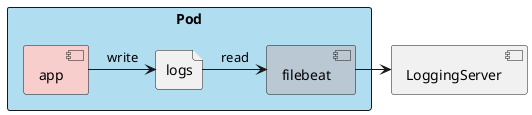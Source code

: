 @startuml

rectangle "Pod" #B1DDF0 {
component app #F8CECC
file logs
component filebeat #BAC8D3
}

component LoggingServer

app -> logs :write
logs -> filebeat :read
filebeat -> LoggingServer
@enduml